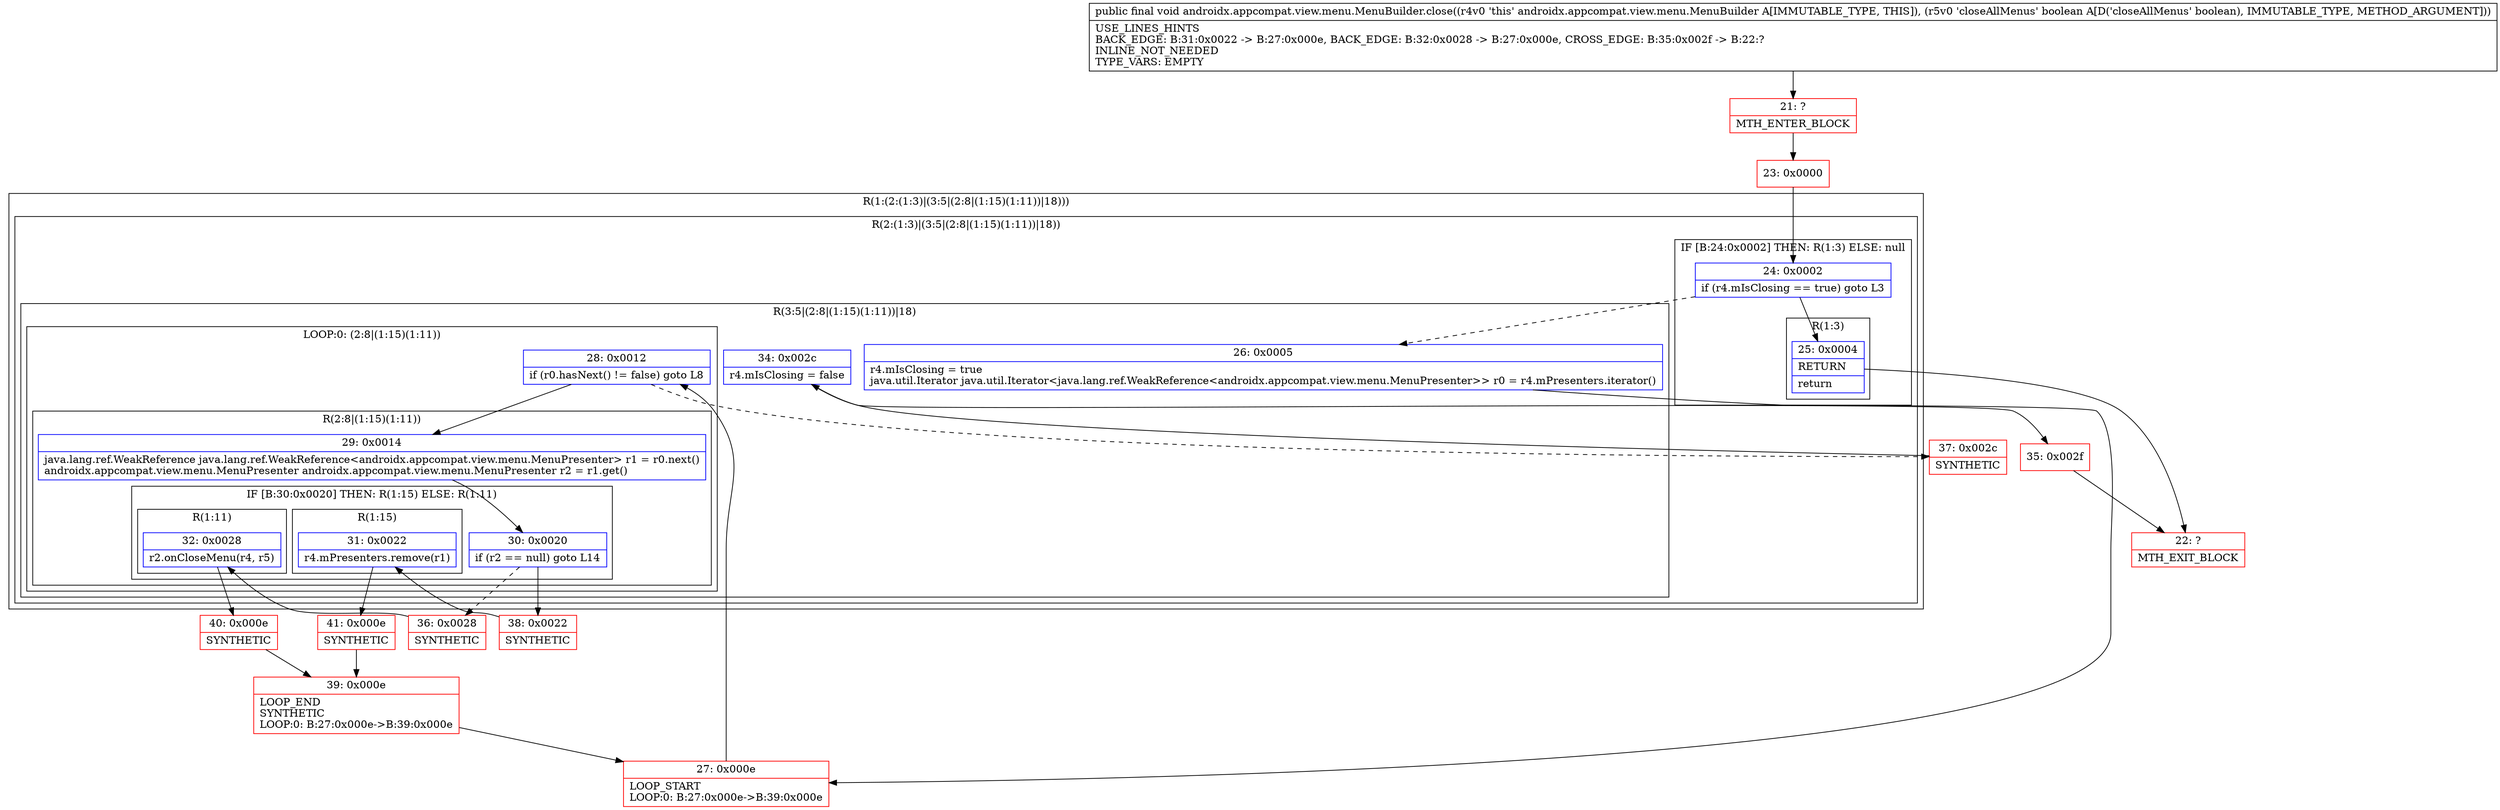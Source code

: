 digraph "CFG forandroidx.appcompat.view.menu.MenuBuilder.close(Z)V" {
subgraph cluster_Region_445771421 {
label = "R(1:(2:(1:3)|(3:5|(2:8|(1:15)(1:11))|18)))";
node [shape=record,color=blue];
subgraph cluster_Region_330958489 {
label = "R(2:(1:3)|(3:5|(2:8|(1:15)(1:11))|18))";
node [shape=record,color=blue];
subgraph cluster_IfRegion_993207644 {
label = "IF [B:24:0x0002] THEN: R(1:3) ELSE: null";
node [shape=record,color=blue];
Node_24 [shape=record,label="{24\:\ 0x0002|if (r4.mIsClosing == true) goto L3\l}"];
subgraph cluster_Region_295929501 {
label = "R(1:3)";
node [shape=record,color=blue];
Node_25 [shape=record,label="{25\:\ 0x0004|RETURN\l|return\l}"];
}
}
subgraph cluster_Region_1938072236 {
label = "R(3:5|(2:8|(1:15)(1:11))|18)";
node [shape=record,color=blue];
Node_26 [shape=record,label="{26\:\ 0x0005|r4.mIsClosing = true\ljava.util.Iterator java.util.Iterator\<java.lang.ref.WeakReference\<androidx.appcompat.view.menu.MenuPresenter\>\> r0 = r4.mPresenters.iterator()\l}"];
subgraph cluster_LoopRegion_1309356880 {
label = "LOOP:0: (2:8|(1:15)(1:11))";
node [shape=record,color=blue];
Node_28 [shape=record,label="{28\:\ 0x0012|if (r0.hasNext() != false) goto L8\l}"];
subgraph cluster_Region_1685996218 {
label = "R(2:8|(1:15)(1:11))";
node [shape=record,color=blue];
Node_29 [shape=record,label="{29\:\ 0x0014|java.lang.ref.WeakReference java.lang.ref.WeakReference\<androidx.appcompat.view.menu.MenuPresenter\> r1 = r0.next()\landroidx.appcompat.view.menu.MenuPresenter androidx.appcompat.view.menu.MenuPresenter r2 = r1.get()\l}"];
subgraph cluster_IfRegion_349118045 {
label = "IF [B:30:0x0020] THEN: R(1:15) ELSE: R(1:11)";
node [shape=record,color=blue];
Node_30 [shape=record,label="{30\:\ 0x0020|if (r2 == null) goto L14\l}"];
subgraph cluster_Region_1107842418 {
label = "R(1:15)";
node [shape=record,color=blue];
Node_31 [shape=record,label="{31\:\ 0x0022|r4.mPresenters.remove(r1)\l}"];
}
subgraph cluster_Region_63516199 {
label = "R(1:11)";
node [shape=record,color=blue];
Node_32 [shape=record,label="{32\:\ 0x0028|r2.onCloseMenu(r4, r5)\l}"];
}
}
}
}
Node_34 [shape=record,label="{34\:\ 0x002c|r4.mIsClosing = false\l}"];
}
}
}
Node_21 [shape=record,color=red,label="{21\:\ ?|MTH_ENTER_BLOCK\l}"];
Node_23 [shape=record,color=red,label="{23\:\ 0x0000}"];
Node_22 [shape=record,color=red,label="{22\:\ ?|MTH_EXIT_BLOCK\l}"];
Node_27 [shape=record,color=red,label="{27\:\ 0x000e|LOOP_START\lLOOP:0: B:27:0x000e\-\>B:39:0x000e\l}"];
Node_36 [shape=record,color=red,label="{36\:\ 0x0028|SYNTHETIC\l}"];
Node_40 [shape=record,color=red,label="{40\:\ 0x000e|SYNTHETIC\l}"];
Node_39 [shape=record,color=red,label="{39\:\ 0x000e|LOOP_END\lSYNTHETIC\lLOOP:0: B:27:0x000e\-\>B:39:0x000e\l}"];
Node_38 [shape=record,color=red,label="{38\:\ 0x0022|SYNTHETIC\l}"];
Node_41 [shape=record,color=red,label="{41\:\ 0x000e|SYNTHETIC\l}"];
Node_37 [shape=record,color=red,label="{37\:\ 0x002c|SYNTHETIC\l}"];
Node_35 [shape=record,color=red,label="{35\:\ 0x002f}"];
MethodNode[shape=record,label="{public final void androidx.appcompat.view.menu.MenuBuilder.close((r4v0 'this' androidx.appcompat.view.menu.MenuBuilder A[IMMUTABLE_TYPE, THIS]), (r5v0 'closeAllMenus' boolean A[D('closeAllMenus' boolean), IMMUTABLE_TYPE, METHOD_ARGUMENT]))  | USE_LINES_HINTS\lBACK_EDGE: B:31:0x0022 \-\> B:27:0x000e, BACK_EDGE: B:32:0x0028 \-\> B:27:0x000e, CROSS_EDGE: B:35:0x002f \-\> B:22:?\lINLINE_NOT_NEEDED\lTYPE_VARS: EMPTY\l}"];
MethodNode -> Node_21;Node_24 -> Node_25;
Node_24 -> Node_26[style=dashed];
Node_25 -> Node_22;
Node_26 -> Node_27;
Node_28 -> Node_29;
Node_28 -> Node_37[style=dashed];
Node_29 -> Node_30;
Node_30 -> Node_36[style=dashed];
Node_30 -> Node_38;
Node_31 -> Node_41;
Node_32 -> Node_40;
Node_34 -> Node_35;
Node_21 -> Node_23;
Node_23 -> Node_24;
Node_27 -> Node_28;
Node_36 -> Node_32;
Node_40 -> Node_39;
Node_39 -> Node_27;
Node_38 -> Node_31;
Node_41 -> Node_39;
Node_37 -> Node_34;
Node_35 -> Node_22;
}

